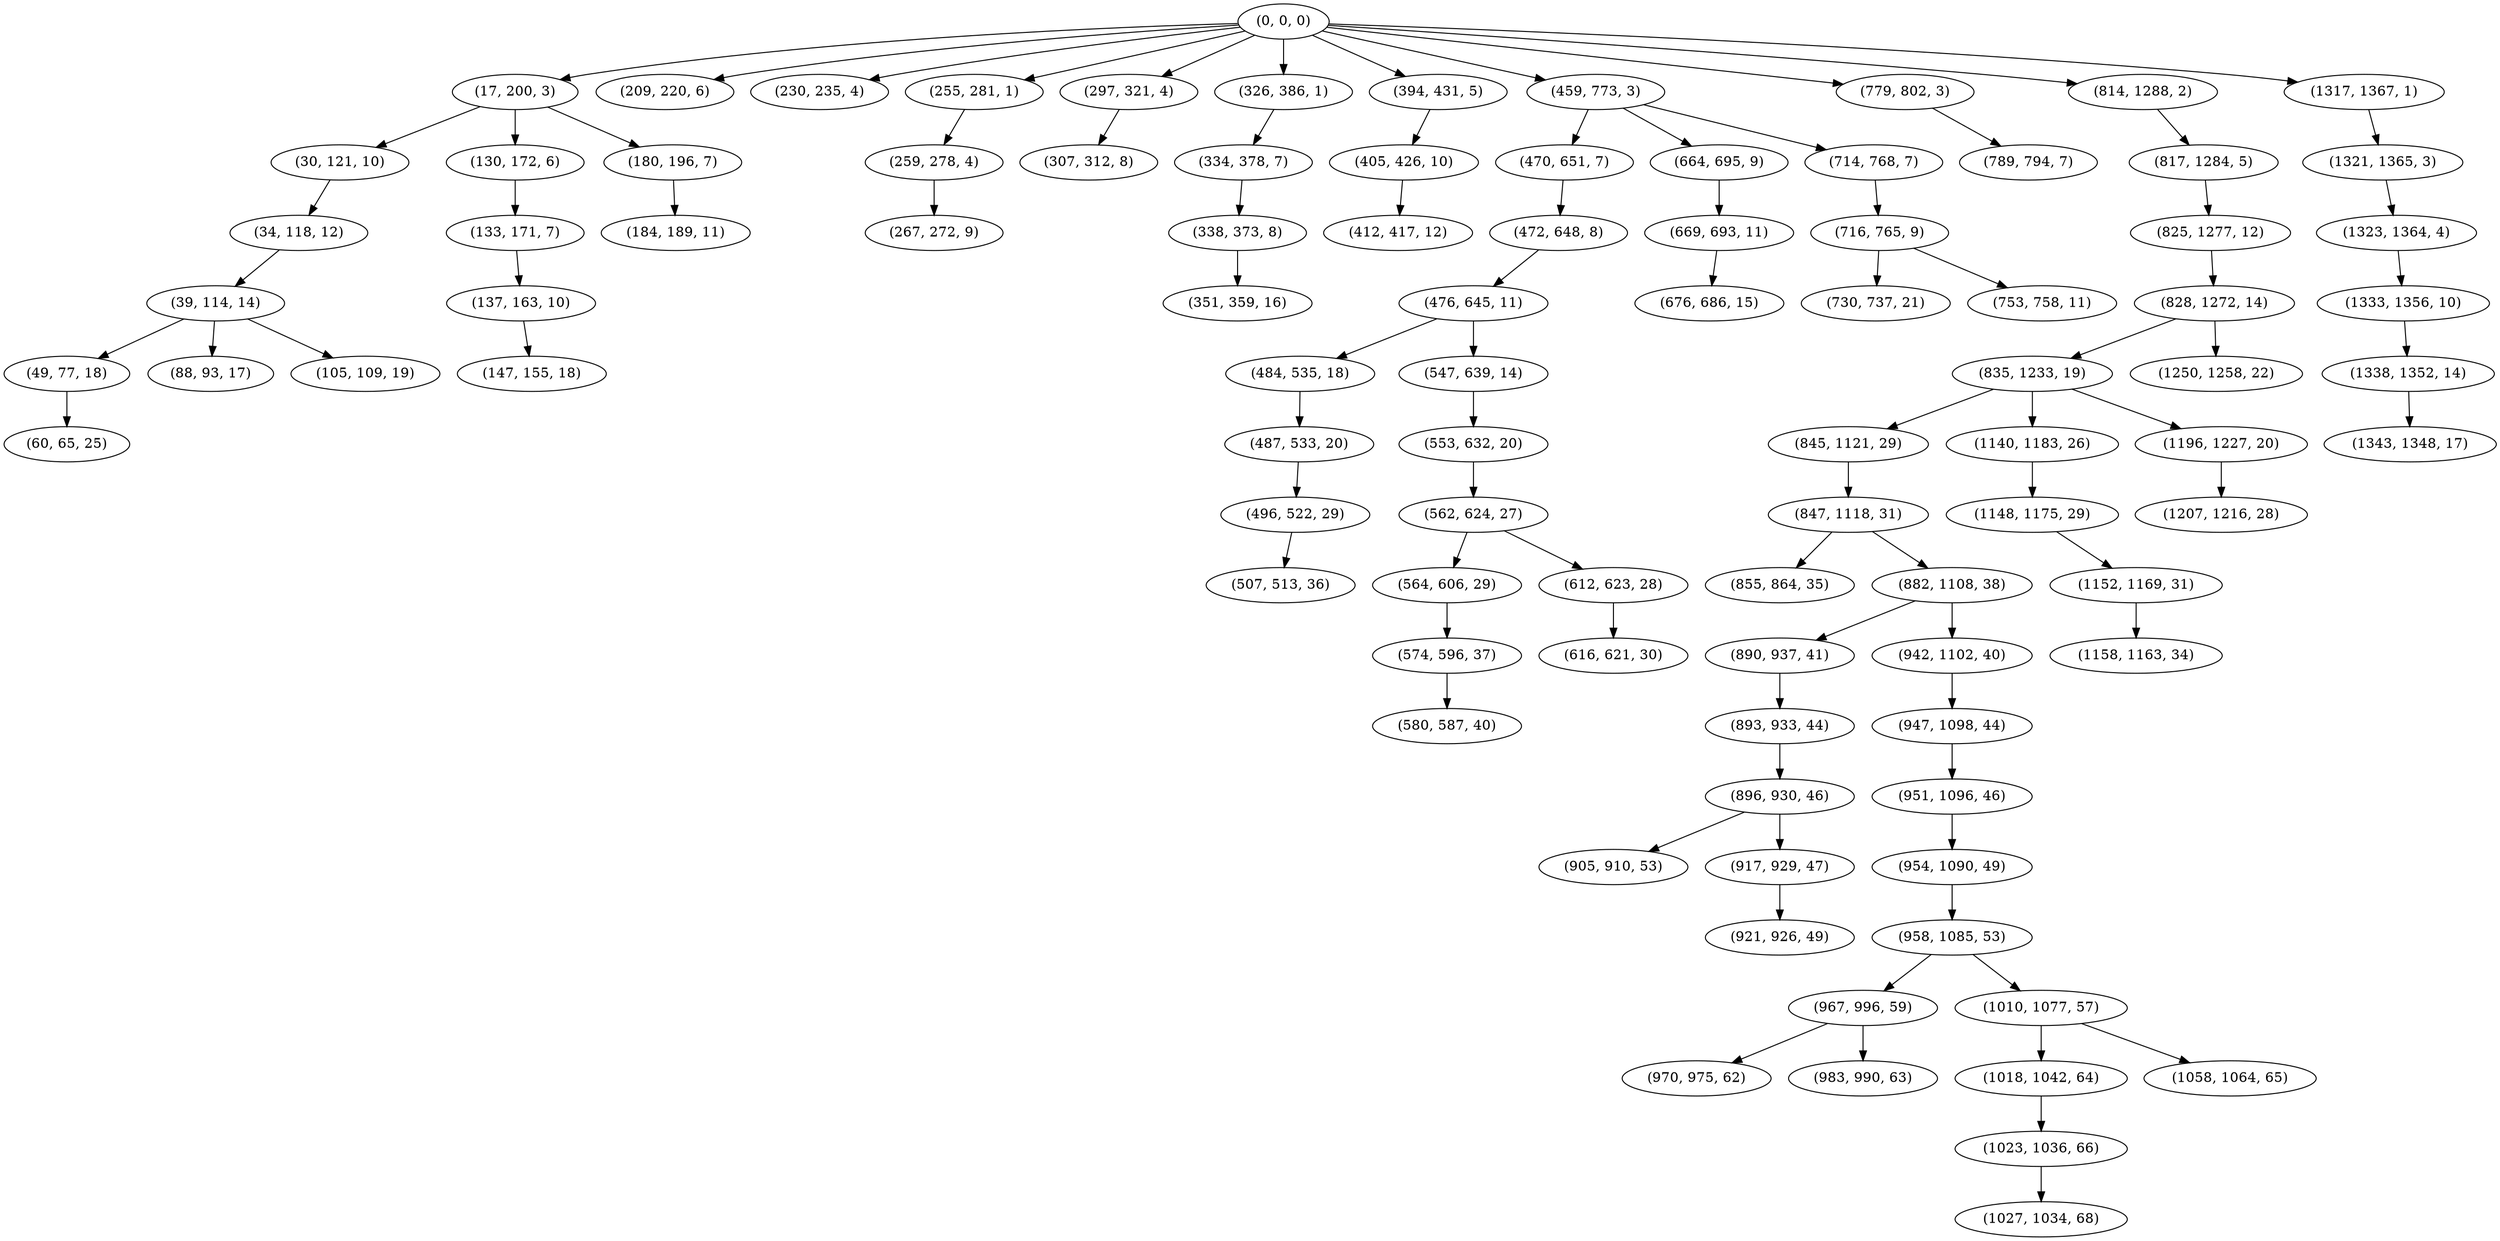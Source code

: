digraph tree {
    "(0, 0, 0)";
    "(17, 200, 3)";
    "(30, 121, 10)";
    "(34, 118, 12)";
    "(39, 114, 14)";
    "(49, 77, 18)";
    "(60, 65, 25)";
    "(88, 93, 17)";
    "(105, 109, 19)";
    "(130, 172, 6)";
    "(133, 171, 7)";
    "(137, 163, 10)";
    "(147, 155, 18)";
    "(180, 196, 7)";
    "(184, 189, 11)";
    "(209, 220, 6)";
    "(230, 235, 4)";
    "(255, 281, 1)";
    "(259, 278, 4)";
    "(267, 272, 9)";
    "(297, 321, 4)";
    "(307, 312, 8)";
    "(326, 386, 1)";
    "(334, 378, 7)";
    "(338, 373, 8)";
    "(351, 359, 16)";
    "(394, 431, 5)";
    "(405, 426, 10)";
    "(412, 417, 12)";
    "(459, 773, 3)";
    "(470, 651, 7)";
    "(472, 648, 8)";
    "(476, 645, 11)";
    "(484, 535, 18)";
    "(487, 533, 20)";
    "(496, 522, 29)";
    "(507, 513, 36)";
    "(547, 639, 14)";
    "(553, 632, 20)";
    "(562, 624, 27)";
    "(564, 606, 29)";
    "(574, 596, 37)";
    "(580, 587, 40)";
    "(612, 623, 28)";
    "(616, 621, 30)";
    "(664, 695, 9)";
    "(669, 693, 11)";
    "(676, 686, 15)";
    "(714, 768, 7)";
    "(716, 765, 9)";
    "(730, 737, 21)";
    "(753, 758, 11)";
    "(779, 802, 3)";
    "(789, 794, 7)";
    "(814, 1288, 2)";
    "(817, 1284, 5)";
    "(825, 1277, 12)";
    "(828, 1272, 14)";
    "(835, 1233, 19)";
    "(845, 1121, 29)";
    "(847, 1118, 31)";
    "(855, 864, 35)";
    "(882, 1108, 38)";
    "(890, 937, 41)";
    "(893, 933, 44)";
    "(896, 930, 46)";
    "(905, 910, 53)";
    "(917, 929, 47)";
    "(921, 926, 49)";
    "(942, 1102, 40)";
    "(947, 1098, 44)";
    "(951, 1096, 46)";
    "(954, 1090, 49)";
    "(958, 1085, 53)";
    "(967, 996, 59)";
    "(970, 975, 62)";
    "(983, 990, 63)";
    "(1010, 1077, 57)";
    "(1018, 1042, 64)";
    "(1023, 1036, 66)";
    "(1027, 1034, 68)";
    "(1058, 1064, 65)";
    "(1140, 1183, 26)";
    "(1148, 1175, 29)";
    "(1152, 1169, 31)";
    "(1158, 1163, 34)";
    "(1196, 1227, 20)";
    "(1207, 1216, 28)";
    "(1250, 1258, 22)";
    "(1317, 1367, 1)";
    "(1321, 1365, 3)";
    "(1323, 1364, 4)";
    "(1333, 1356, 10)";
    "(1338, 1352, 14)";
    "(1343, 1348, 17)";
    "(0, 0, 0)" -> "(17, 200, 3)";
    "(0, 0, 0)" -> "(209, 220, 6)";
    "(0, 0, 0)" -> "(230, 235, 4)";
    "(0, 0, 0)" -> "(255, 281, 1)";
    "(0, 0, 0)" -> "(297, 321, 4)";
    "(0, 0, 0)" -> "(326, 386, 1)";
    "(0, 0, 0)" -> "(394, 431, 5)";
    "(0, 0, 0)" -> "(459, 773, 3)";
    "(0, 0, 0)" -> "(779, 802, 3)";
    "(0, 0, 0)" -> "(814, 1288, 2)";
    "(0, 0, 0)" -> "(1317, 1367, 1)";
    "(17, 200, 3)" -> "(30, 121, 10)";
    "(17, 200, 3)" -> "(130, 172, 6)";
    "(17, 200, 3)" -> "(180, 196, 7)";
    "(30, 121, 10)" -> "(34, 118, 12)";
    "(34, 118, 12)" -> "(39, 114, 14)";
    "(39, 114, 14)" -> "(49, 77, 18)";
    "(39, 114, 14)" -> "(88, 93, 17)";
    "(39, 114, 14)" -> "(105, 109, 19)";
    "(49, 77, 18)" -> "(60, 65, 25)";
    "(130, 172, 6)" -> "(133, 171, 7)";
    "(133, 171, 7)" -> "(137, 163, 10)";
    "(137, 163, 10)" -> "(147, 155, 18)";
    "(180, 196, 7)" -> "(184, 189, 11)";
    "(255, 281, 1)" -> "(259, 278, 4)";
    "(259, 278, 4)" -> "(267, 272, 9)";
    "(297, 321, 4)" -> "(307, 312, 8)";
    "(326, 386, 1)" -> "(334, 378, 7)";
    "(334, 378, 7)" -> "(338, 373, 8)";
    "(338, 373, 8)" -> "(351, 359, 16)";
    "(394, 431, 5)" -> "(405, 426, 10)";
    "(405, 426, 10)" -> "(412, 417, 12)";
    "(459, 773, 3)" -> "(470, 651, 7)";
    "(459, 773, 3)" -> "(664, 695, 9)";
    "(459, 773, 3)" -> "(714, 768, 7)";
    "(470, 651, 7)" -> "(472, 648, 8)";
    "(472, 648, 8)" -> "(476, 645, 11)";
    "(476, 645, 11)" -> "(484, 535, 18)";
    "(476, 645, 11)" -> "(547, 639, 14)";
    "(484, 535, 18)" -> "(487, 533, 20)";
    "(487, 533, 20)" -> "(496, 522, 29)";
    "(496, 522, 29)" -> "(507, 513, 36)";
    "(547, 639, 14)" -> "(553, 632, 20)";
    "(553, 632, 20)" -> "(562, 624, 27)";
    "(562, 624, 27)" -> "(564, 606, 29)";
    "(562, 624, 27)" -> "(612, 623, 28)";
    "(564, 606, 29)" -> "(574, 596, 37)";
    "(574, 596, 37)" -> "(580, 587, 40)";
    "(612, 623, 28)" -> "(616, 621, 30)";
    "(664, 695, 9)" -> "(669, 693, 11)";
    "(669, 693, 11)" -> "(676, 686, 15)";
    "(714, 768, 7)" -> "(716, 765, 9)";
    "(716, 765, 9)" -> "(730, 737, 21)";
    "(716, 765, 9)" -> "(753, 758, 11)";
    "(779, 802, 3)" -> "(789, 794, 7)";
    "(814, 1288, 2)" -> "(817, 1284, 5)";
    "(817, 1284, 5)" -> "(825, 1277, 12)";
    "(825, 1277, 12)" -> "(828, 1272, 14)";
    "(828, 1272, 14)" -> "(835, 1233, 19)";
    "(828, 1272, 14)" -> "(1250, 1258, 22)";
    "(835, 1233, 19)" -> "(845, 1121, 29)";
    "(835, 1233, 19)" -> "(1140, 1183, 26)";
    "(835, 1233, 19)" -> "(1196, 1227, 20)";
    "(845, 1121, 29)" -> "(847, 1118, 31)";
    "(847, 1118, 31)" -> "(855, 864, 35)";
    "(847, 1118, 31)" -> "(882, 1108, 38)";
    "(882, 1108, 38)" -> "(890, 937, 41)";
    "(882, 1108, 38)" -> "(942, 1102, 40)";
    "(890, 937, 41)" -> "(893, 933, 44)";
    "(893, 933, 44)" -> "(896, 930, 46)";
    "(896, 930, 46)" -> "(905, 910, 53)";
    "(896, 930, 46)" -> "(917, 929, 47)";
    "(917, 929, 47)" -> "(921, 926, 49)";
    "(942, 1102, 40)" -> "(947, 1098, 44)";
    "(947, 1098, 44)" -> "(951, 1096, 46)";
    "(951, 1096, 46)" -> "(954, 1090, 49)";
    "(954, 1090, 49)" -> "(958, 1085, 53)";
    "(958, 1085, 53)" -> "(967, 996, 59)";
    "(958, 1085, 53)" -> "(1010, 1077, 57)";
    "(967, 996, 59)" -> "(970, 975, 62)";
    "(967, 996, 59)" -> "(983, 990, 63)";
    "(1010, 1077, 57)" -> "(1018, 1042, 64)";
    "(1010, 1077, 57)" -> "(1058, 1064, 65)";
    "(1018, 1042, 64)" -> "(1023, 1036, 66)";
    "(1023, 1036, 66)" -> "(1027, 1034, 68)";
    "(1140, 1183, 26)" -> "(1148, 1175, 29)";
    "(1148, 1175, 29)" -> "(1152, 1169, 31)";
    "(1152, 1169, 31)" -> "(1158, 1163, 34)";
    "(1196, 1227, 20)" -> "(1207, 1216, 28)";
    "(1317, 1367, 1)" -> "(1321, 1365, 3)";
    "(1321, 1365, 3)" -> "(1323, 1364, 4)";
    "(1323, 1364, 4)" -> "(1333, 1356, 10)";
    "(1333, 1356, 10)" -> "(1338, 1352, 14)";
    "(1338, 1352, 14)" -> "(1343, 1348, 17)";
}
